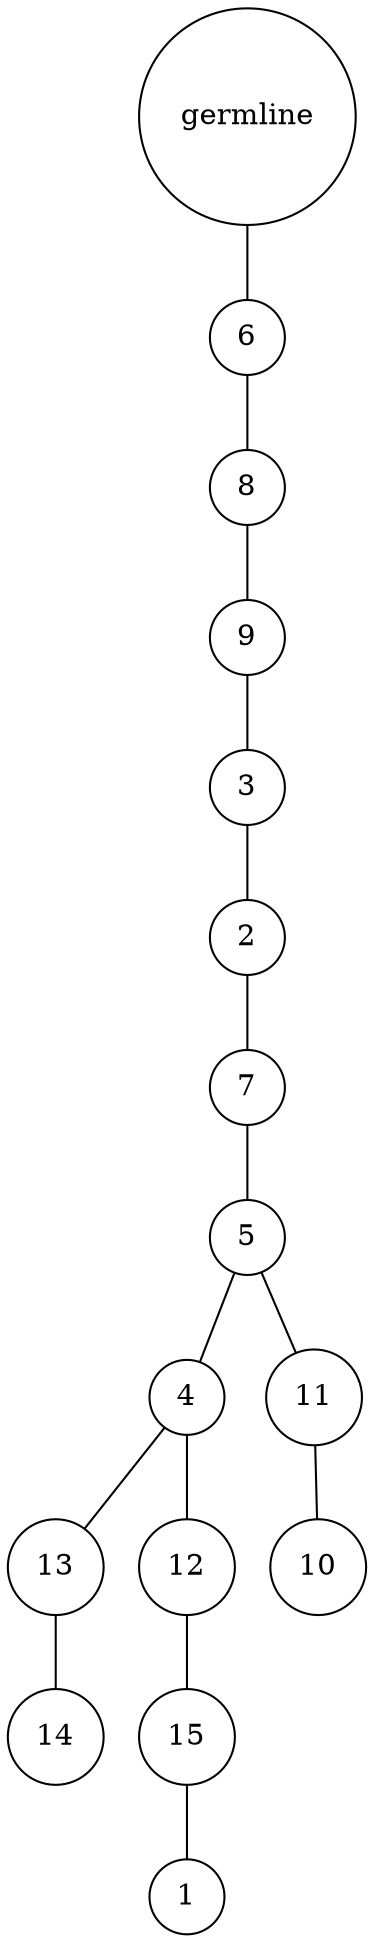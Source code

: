 graph {
	rankdir=UD;
	splines=line;
	node [shape=circle]
	"0x7f135984eee0" [label="germline"];
	"0x7f135984ef10" [label="6"];
	"0x7f135984eee0" -- "0x7f135984ef10" ;
	"0x7f135984ef40" [label="8"];
	"0x7f135984ef10" -- "0x7f135984ef40" ;
	"0x7f135984ef70" [label="9"];
	"0x7f135984ef40" -- "0x7f135984ef70" ;
	"0x7f135984efa0" [label="3"];
	"0x7f135984ef70" -- "0x7f135984efa0" ;
	"0x7f135984efd0" [label="2"];
	"0x7f135984efa0" -- "0x7f135984efd0" ;
	"0x7f1384451040" [label="7"];
	"0x7f135984efd0" -- "0x7f1384451040" ;
	"0x7f1384451070" [label="5"];
	"0x7f1384451040" -- "0x7f1384451070" ;
	"0x7f13844510a0" [label="4"];
	"0x7f1384451070" -- "0x7f13844510a0" ;
	"0x7f13844510d0" [label="13"];
	"0x7f13844510a0" -- "0x7f13844510d0" ;
	"0x7f1384451100" [label="14"];
	"0x7f13844510d0" -- "0x7f1384451100" ;
	"0x7f1384451130" [label="12"];
	"0x7f13844510a0" -- "0x7f1384451130" ;
	"0x7f1384451160" [label="15"];
	"0x7f1384451130" -- "0x7f1384451160" ;
	"0x7f1384451190" [label="1"];
	"0x7f1384451160" -- "0x7f1384451190" ;
	"0x7f13844511c0" [label="11"];
	"0x7f1384451070" -- "0x7f13844511c0" ;
	"0x7f13844511f0" [label="10"];
	"0x7f13844511c0" -- "0x7f13844511f0" ;
}
